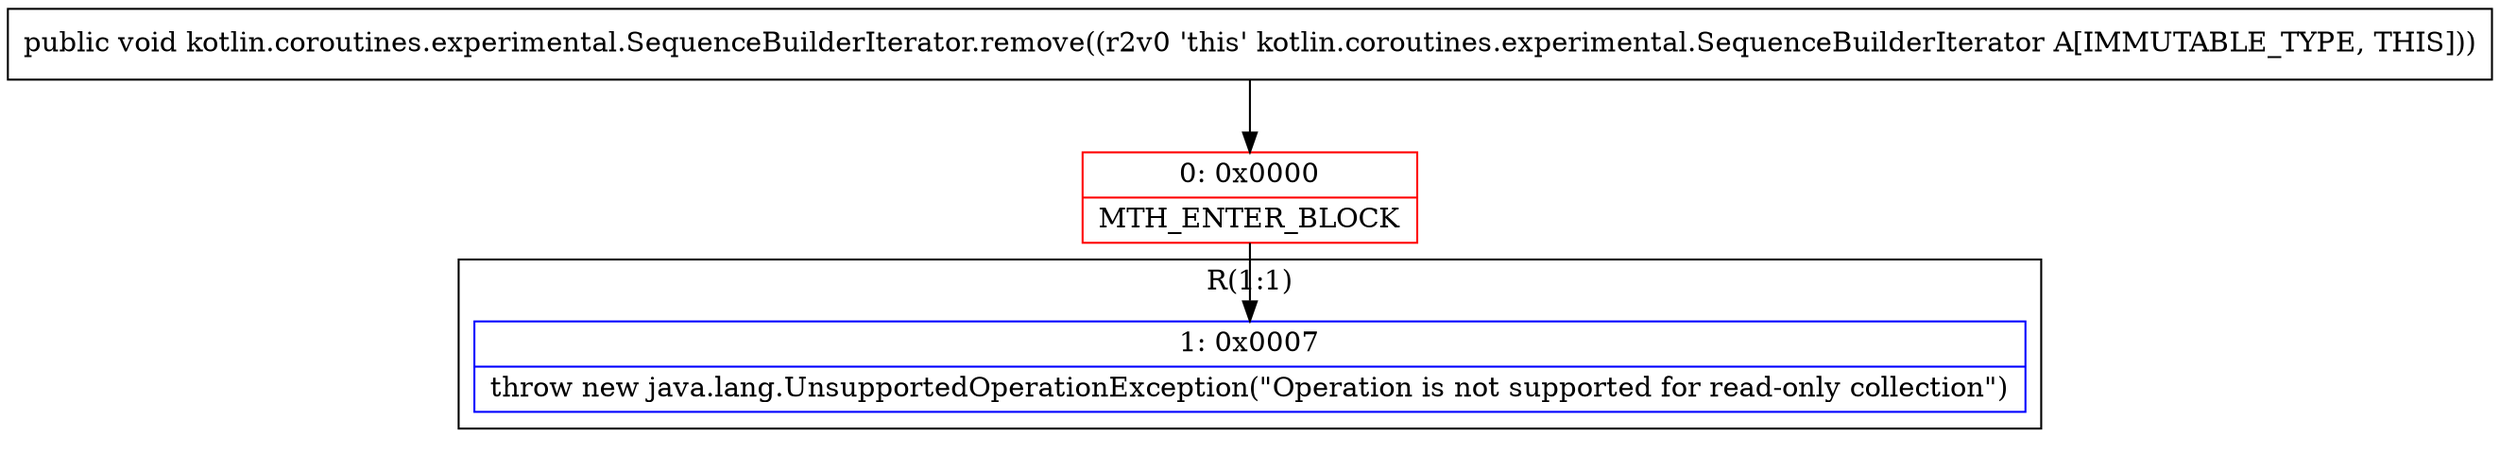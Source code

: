 digraph "CFG forkotlin.coroutines.experimental.SequenceBuilderIterator.remove()V" {
subgraph cluster_Region_2103455009 {
label = "R(1:1)";
node [shape=record,color=blue];
Node_1 [shape=record,label="{1\:\ 0x0007|throw new java.lang.UnsupportedOperationException(\"Operation is not supported for read\-only collection\")\l}"];
}
Node_0 [shape=record,color=red,label="{0\:\ 0x0000|MTH_ENTER_BLOCK\l}"];
MethodNode[shape=record,label="{public void kotlin.coroutines.experimental.SequenceBuilderIterator.remove((r2v0 'this' kotlin.coroutines.experimental.SequenceBuilderIterator A[IMMUTABLE_TYPE, THIS])) }"];
MethodNode -> Node_0;
Node_0 -> Node_1;
}

